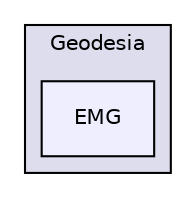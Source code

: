 digraph "/home/toni/Dropbox/pyGeo/Geodesia/EMG" {
  compound=true
  node [ fontsize="10", fontname="Helvetica"];
  edge [ labelfontsize="10", labelfontname="Helvetica"];
  subgraph clusterdir_35649ec97b902c73f66d0b6bb21ebe5b {
    graph [ bgcolor="#ddddee", pencolor="black", label="Geodesia" fontname="Helvetica", fontsize="10", URL="dir_35649ec97b902c73f66d0b6bb21ebe5b.html"]
  dir_fb3cf0f7b25060feceb5851632e31eca [shape=box, label="EMG", style="filled", fillcolor="#eeeeff", pencolor="black", URL="dir_fb3cf0f7b25060feceb5851632e31eca.html"];
  }
}
